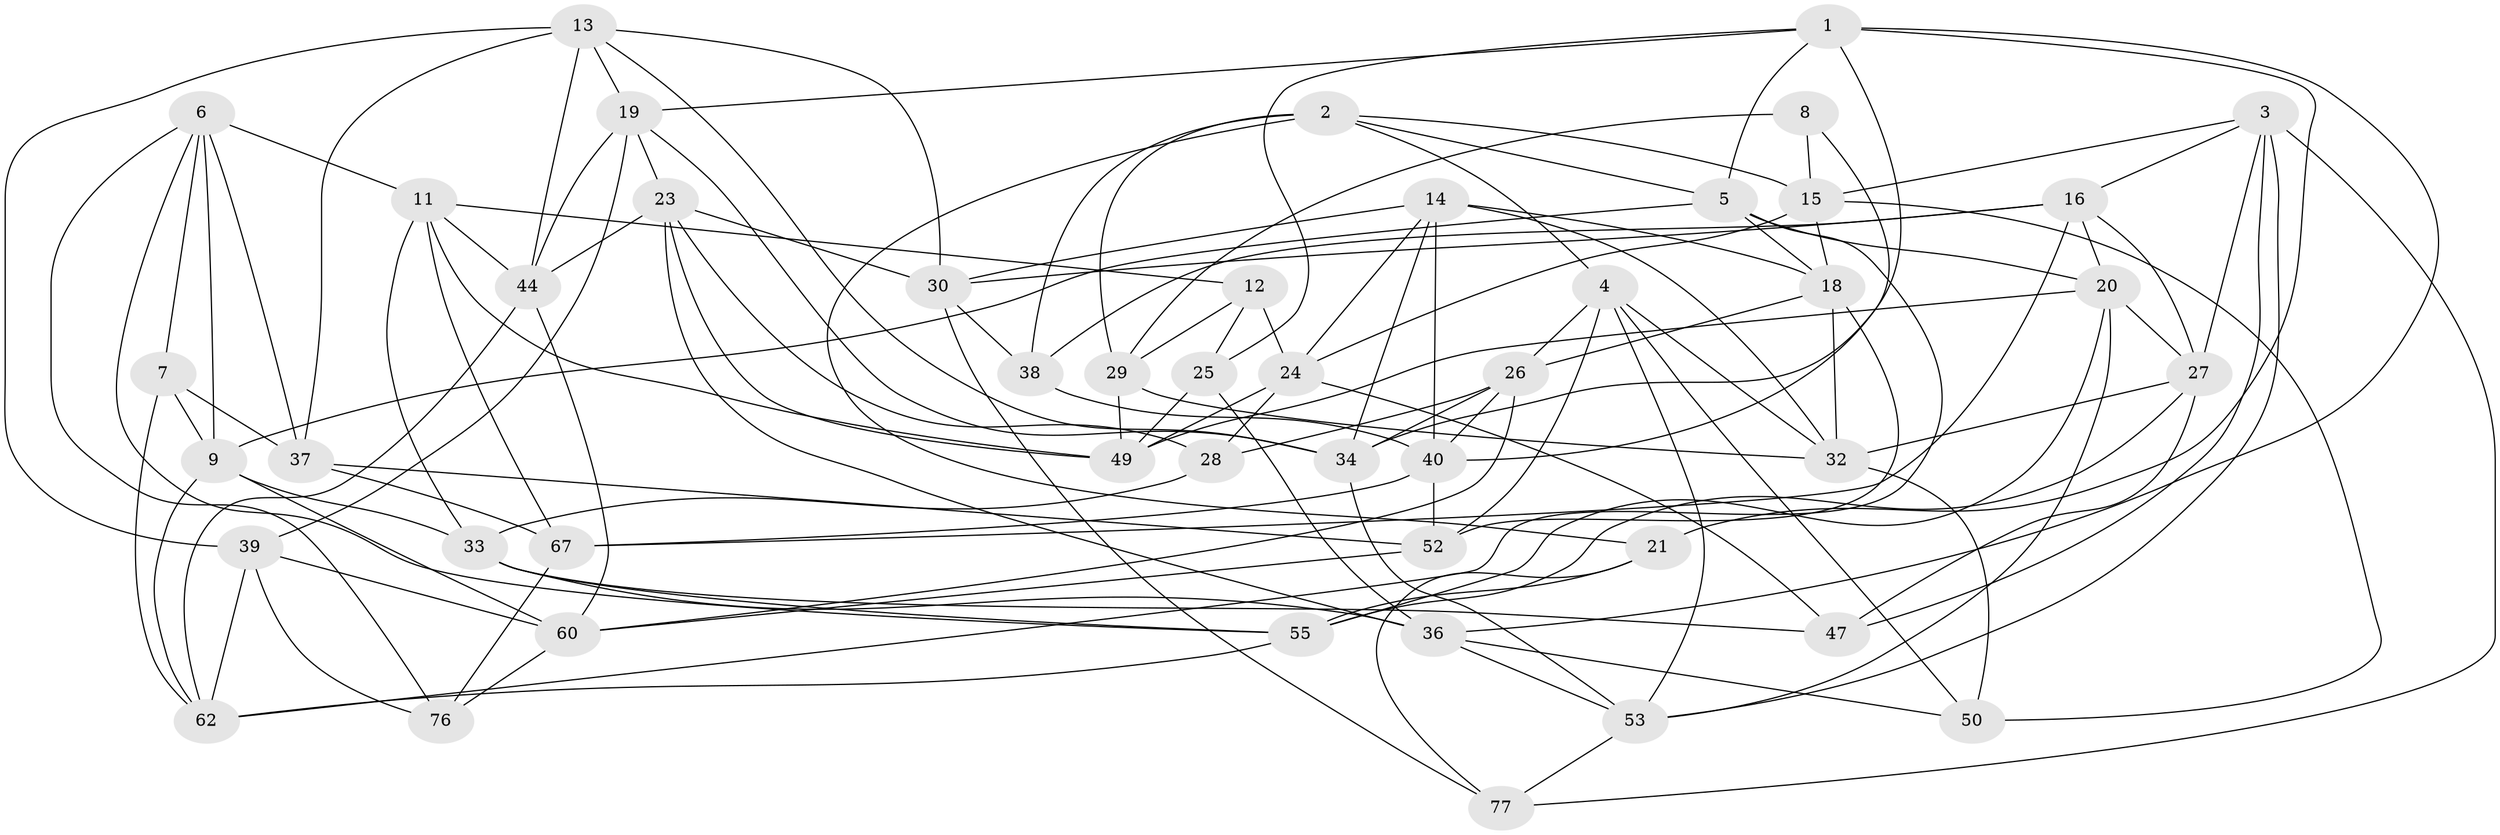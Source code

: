 // Generated by graph-tools (version 1.1) at 2025/52/02/27/25 19:52:31]
// undirected, 47 vertices, 127 edges
graph export_dot {
graph [start="1"]
  node [color=gray90,style=filled];
  1 [super="+57"];
  2 [super="+81"];
  3 [super="+10"];
  4 [super="+51"];
  5 [super="+80"];
  6 [super="+17"];
  7;
  8;
  9 [super="+65"];
  11 [super="+61"];
  12;
  13 [super="+35"];
  14 [super="+71"];
  15 [super="+22"];
  16 [super="+72"];
  18 [super="+46"];
  19 [super="+74"];
  20 [super="+41"];
  21;
  23 [super="+31"];
  24 [super="+75"];
  25;
  26 [super="+54"];
  27 [super="+64"];
  28;
  29 [super="+45"];
  30 [super="+79"];
  32 [super="+43"];
  33 [super="+48"];
  34 [super="+83"];
  36 [super="+42"];
  37 [super="+78"];
  38;
  39 [super="+66"];
  40 [super="+59"];
  44 [super="+58"];
  47;
  49 [super="+68"];
  50;
  52 [super="+56"];
  53 [super="+63"];
  55 [super="+73"];
  60 [super="+70"];
  62 [super="+84"];
  67 [super="+69"];
  76 [super="+82"];
  77;
  1 -- 21;
  1 -- 19;
  1 -- 25;
  1 -- 34;
  1 -- 36;
  1 -- 5;
  2 -- 4;
  2 -- 5;
  2 -- 15;
  2 -- 29;
  2 -- 21;
  2 -- 38;
  3 -- 77;
  3 -- 47;
  3 -- 27;
  3 -- 53;
  3 -- 15;
  3 -- 16;
  4 -- 26;
  4 -- 53;
  4 -- 50;
  4 -- 52;
  4 -- 32;
  5 -- 18;
  5 -- 62;
  5 -- 20;
  5 -- 9;
  6 -- 37;
  6 -- 76;
  6 -- 11;
  6 -- 9;
  6 -- 55;
  6 -- 7;
  7 -- 37;
  7 -- 62;
  7 -- 9;
  8 -- 15;
  8 -- 29 [weight=2];
  8 -- 40;
  9 -- 62;
  9 -- 33;
  9 -- 60;
  11 -- 44;
  11 -- 49;
  11 -- 33;
  11 -- 67;
  11 -- 12;
  12 -- 25;
  12 -- 24;
  12 -- 29;
  13 -- 39;
  13 -- 34;
  13 -- 37;
  13 -- 19;
  13 -- 44;
  13 -- 30;
  14 -- 32;
  14 -- 40;
  14 -- 30;
  14 -- 18;
  14 -- 34;
  14 -- 24;
  15 -- 18;
  15 -- 50;
  15 -- 24;
  16 -- 38;
  16 -- 30;
  16 -- 27;
  16 -- 67;
  16 -- 20;
  18 -- 32;
  18 -- 52;
  18 -- 26;
  19 -- 44;
  19 -- 34;
  19 -- 23;
  19 -- 39;
  20 -- 53;
  20 -- 55;
  20 -- 49;
  20 -- 27;
  21 -- 77;
  21 -- 55;
  23 -- 36;
  23 -- 49;
  23 -- 28;
  23 -- 44;
  23 -- 30;
  24 -- 49;
  24 -- 47;
  24 -- 28;
  25 -- 36;
  25 -- 49;
  26 -- 40;
  26 -- 28;
  26 -- 34;
  26 -- 60;
  27 -- 55;
  27 -- 32;
  27 -- 47;
  28 -- 33;
  29 -- 49;
  29 -- 32;
  30 -- 77;
  30 -- 38;
  32 -- 50;
  33 -- 55;
  33 -- 47;
  33 -- 36;
  34 -- 53;
  36 -- 50;
  36 -- 53;
  37 -- 67;
  37 -- 52 [weight=2];
  38 -- 40;
  39 -- 76 [weight=2];
  39 -- 62;
  39 -- 60;
  40 -- 52;
  40 -- 67;
  44 -- 62;
  44 -- 60;
  52 -- 60;
  53 -- 77;
  55 -- 62;
  60 -- 76;
  67 -- 76 [weight=2];
}
